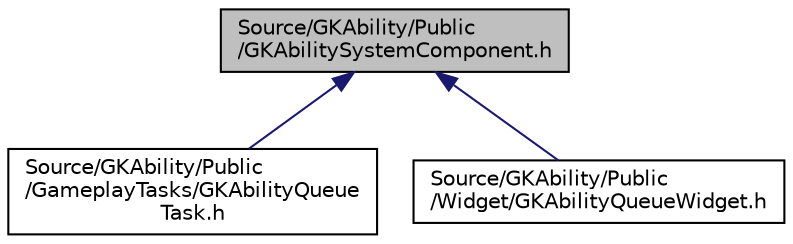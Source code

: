 digraph "Source/GKAbility/Public/GKAbilitySystemComponent.h"
{
 // LATEX_PDF_SIZE
  edge [fontname="Helvetica",fontsize="10",labelfontname="Helvetica",labelfontsize="10"];
  node [fontname="Helvetica",fontsize="10",shape=record];
  Node1 [label="Source/GKAbility/Public\l/GKAbilitySystemComponent.h",height=0.2,width=0.4,color="black", fillcolor="grey75", style="filled", fontcolor="black",tooltip=" "];
  Node1 -> Node2 [dir="back",color="midnightblue",fontsize="10",style="solid",fontname="Helvetica"];
  Node2 [label="Source/GKAbility/Public\l/GameplayTasks/GKAbilityQueue\lTask.h",height=0.2,width=0.4,color="black", fillcolor="white", style="filled",URL="$GKAbilityQueueTask_8h.html",tooltip=" "];
  Node1 -> Node3 [dir="back",color="midnightblue",fontsize="10",style="solid",fontname="Helvetica"];
  Node3 [label="Source/GKAbility/Public\l/Widget/GKAbilityQueueWidget.h",height=0.2,width=0.4,color="black", fillcolor="white", style="filled",URL="$GKAbilityQueueWidget_8h.html",tooltip=" "];
}
